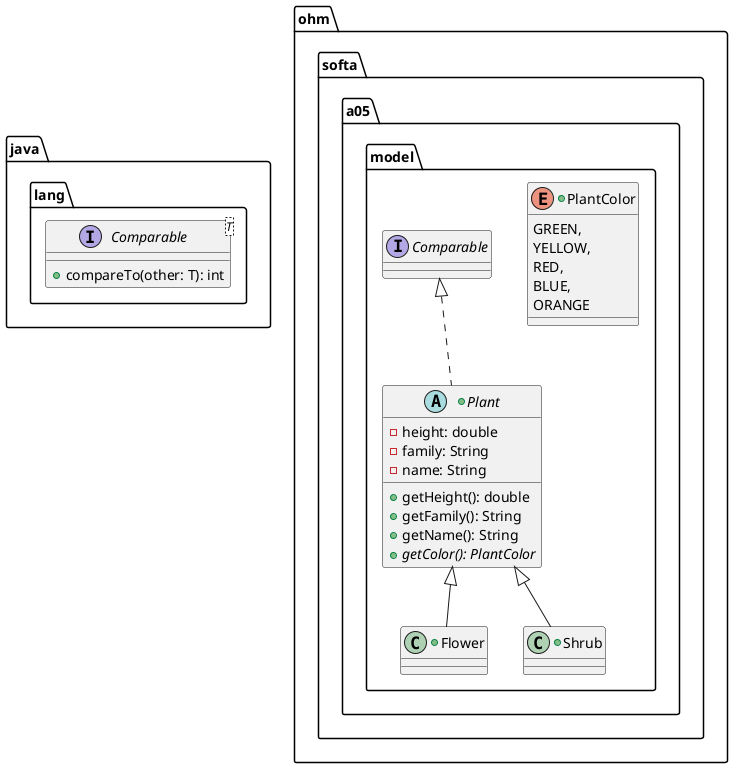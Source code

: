 @startuml
package java.lang {
    
    interface Comparable<T> {
        +compareTo(other: T): int
    }
}

package ohm.softa.a05.model {
        +enum PlantColor {
            GREEN,
            YELLOW,
            RED,
            BLUE,
            ORANGE
        }

        +abstract class Plant implements Comparable {
            -height: double
            -family: String
            -name: String

            +getHeight(): double
            +getFamily(): String
            +getName(): String
            +{abstract} getColor(): PlantColor
        }

        +class Flower extends Plant {
        }

        +class Shrub extends Plant{
        }
    }
@enduml